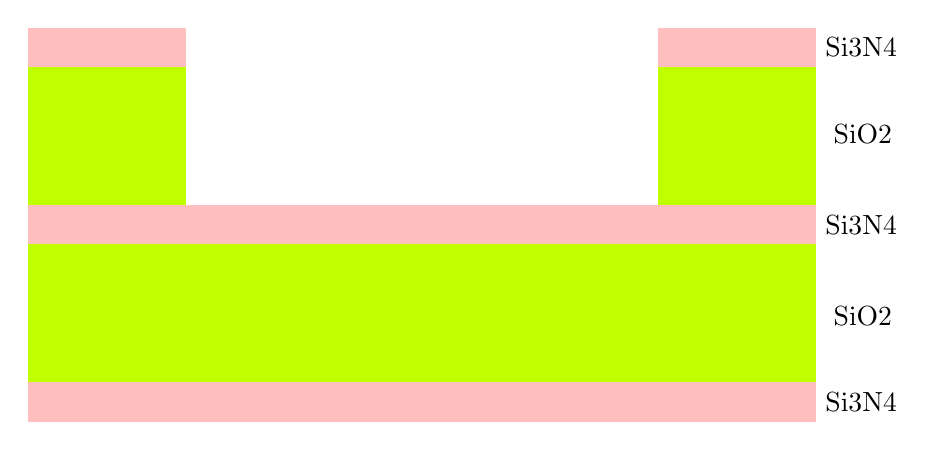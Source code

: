﻿\begin{tikzpicture}

\draw[color=pink, fill] (-3, 2) rectangle (-5, 2.5);
\draw[color=pink, fill] (3, 2) rectangle (5, 2.5) node [below right, color=black] {Si3N4};
\draw[color=lime, fill] (3, .25) rectangle (5, 2);
\draw[color=lime, fill] (-3, .25) rectangle (-5, 2);
\node at (5.6, 1.15) {SiO2};


\draw[color=pink, fill] (-5, -.25) rectangle (5, .25) node [below right, color=black] {Si3N4};
\draw[color=lime, fill] (-5, -.25) rectangle (5, -2);
\node at (5.6, -1.15) {SiO2};

\draw[color=pink, fill] (-5, -2.5) rectangle (5, -2) node [below right, color=black] {Si3N4};

\end{tikzpicture}